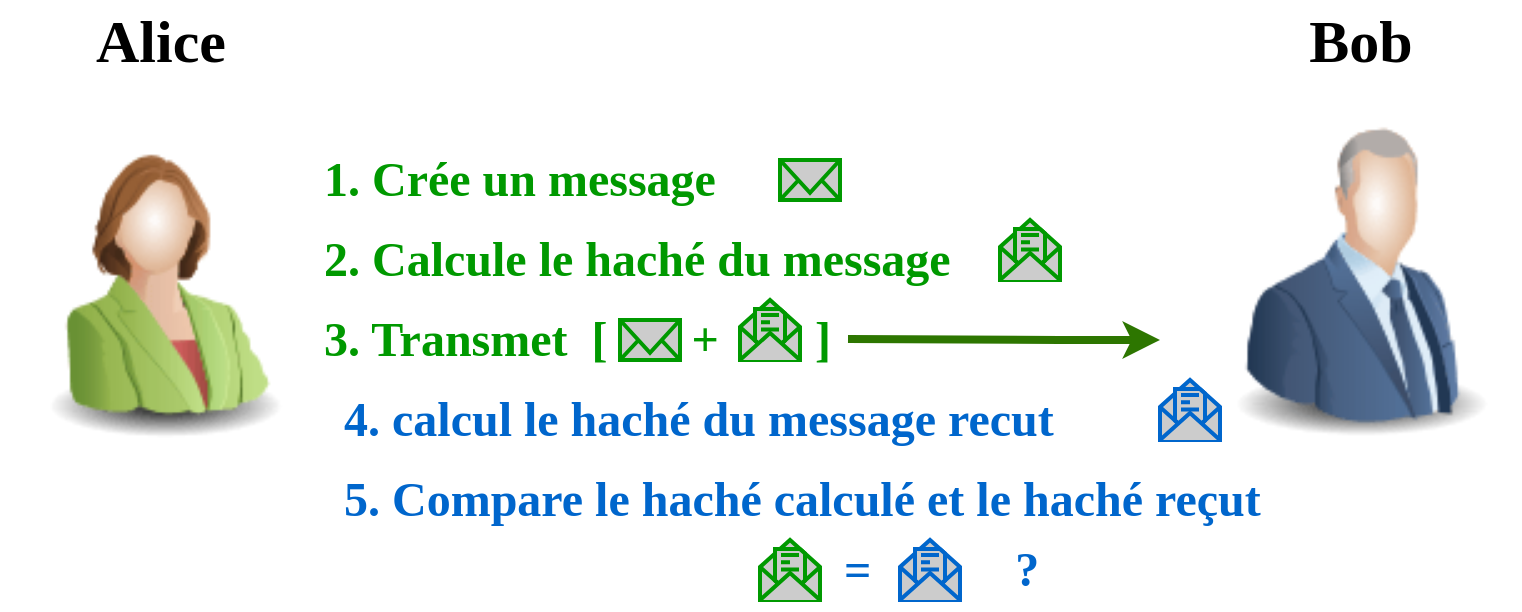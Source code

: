 <mxfile version="16.5.1" type="device"><diagram id="fbQ8B6MWZYH83MfFi5eM" name="Page-1"><mxGraphModel dx="1422" dy="870" grid="1" gridSize="10" guides="1" tooltips="1" connect="1" arrows="1" fold="1" page="1" pageScale="1" pageWidth="827" pageHeight="1169" math="0" shadow="0"><root><mxCell id="0"/><mxCell id="1" parent="0"/><mxCell id="SBAcGQad-fVCCSmcEYfm-1" value="" style="image;html=1;image=img/lib/clip_art/people/Suit_Woman_Green_128x128.png" parent="1" vertex="1"><mxGeometry x="40" y="320" width="160" height="160" as="geometry"/></mxCell><mxCell id="SBAcGQad-fVCCSmcEYfm-2" value="&lt;font color=&quot;#009900&quot;&gt;1. Crée un message&lt;/font&gt;" style="text;html=1;fontSize=24;fontStyle=1;verticalAlign=middle;align=left;fontFamily=Lucida Console;fontColor=#97D077;" parent="1" vertex="1"><mxGeometry x="200" y="330" width="250" height="40" as="geometry"/></mxCell><mxCell id="SBAcGQad-fVCCSmcEYfm-3" value="" style="image;html=1;image=img/lib/clip_art/people/Suit_Man_Blue_128x128.png;fontFamily=Lucida Console;fontSize=20;" parent="1" vertex="1"><mxGeometry x="640" y="320" width="160" height="160" as="geometry"/></mxCell><mxCell id="SBAcGQad-fVCCSmcEYfm-4" value="&lt;font color=&quot;#009900&quot;&gt;2. Calcule le haché du message&lt;/font&gt;" style="text;html=1;fontSize=24;fontStyle=1;verticalAlign=middle;align=left;fontFamily=Lucida Console;" parent="1" vertex="1"><mxGeometry x="200" y="370" width="130" height="40" as="geometry"/></mxCell><mxCell id="SBAcGQad-fVCCSmcEYfm-5" value="&lt;font color=&quot;#000000&quot; style=&quot;font-size: 30px&quot;&gt;Alice&lt;/font&gt;" style="text;strokeColor=none;fillColor=none;html=1;fontSize=24;fontStyle=1;verticalAlign=middle;align=center;fontFamily=Lucida Console;fontColor=#009900;" parent="1" vertex="1"><mxGeometry x="70" y="260" width="100" height="40" as="geometry"/></mxCell><mxCell id="SBAcGQad-fVCCSmcEYfm-6" value="&lt;font color=&quot;#000000&quot; style=&quot;font-size: 30px&quot;&gt;Bob&lt;/font&gt;" style="text;strokeColor=none;fillColor=none;html=1;fontSize=24;fontStyle=1;verticalAlign=middle;align=center;fontFamily=Lucida Console;fontColor=#009900;" parent="1" vertex="1"><mxGeometry x="670" y="260" width="100" height="40" as="geometry"/></mxCell><mxCell id="SBAcGQad-fVCCSmcEYfm-8" value="" style="html=1;verticalLabelPosition=bottom;align=center;labelBackgroundColor=#ffffff;verticalAlign=top;strokeWidth=2;strokeColor=#009900;shadow=0;dashed=0;shape=mxgraph.ios7.icons.mail;fontFamily=Lucida Console;fontSize=30;fontColor=#000000;fillColor=#CCCCCC;" parent="1" vertex="1"><mxGeometry x="430" y="340" width="30" height="20" as="geometry"/></mxCell><mxCell id="SBAcGQad-fVCCSmcEYfm-9" value="&lt;font color=&quot;#009900&quot;&gt;3. Transmet&amp;nbsp; [&amp;nbsp; &amp;nbsp; &amp;nbsp; &amp;nbsp;+&amp;nbsp; &amp;nbsp; &amp;nbsp; &amp;nbsp; ]&lt;br&gt;&lt;/font&gt;" style="text;html=1;fontSize=24;fontStyle=1;verticalAlign=middle;align=left;fontFamily=Lucida Console;" parent="1" vertex="1"><mxGeometry x="200" y="410" width="250" height="40" as="geometry"/></mxCell><mxCell id="SBAcGQad-fVCCSmcEYfm-16" value="" style="endArrow=classic;html=1;rounded=0;fontFamily=Lucida Console;fontSize=30;fontColor=#000000;strokeWidth=4;fillColor=#60a917;strokeColor=#2D7600;" parent="1" edge="1"><mxGeometry width="50" height="50" relative="1" as="geometry"><mxPoint x="464" y="429.5" as="sourcePoint"/><mxPoint x="620" y="430" as="targetPoint"/><Array as="points"><mxPoint x="570" y="430"/></Array></mxGeometry></mxCell><mxCell id="SBAcGQad-fVCCSmcEYfm-19" value="&lt;font color=&quot;#0066cc&quot;&gt;4. calcul le haché du message recut&lt;/font&gt;" style="text;html=1;fontSize=24;fontStyle=1;verticalAlign=middle;align=left;fontFamily=Lucida Console;fontColor=#97D077;" parent="1" vertex="1"><mxGeometry x="210" y="450" width="250" height="40" as="geometry"/></mxCell><mxCell id="q38JGG_81Twih7f3qL__-1" value="" style="html=1;verticalLabelPosition=bottom;align=center;labelBackgroundColor=#ffffff;verticalAlign=top;strokeWidth=2;strokeColor=#009900;shadow=0;dashed=0;shape=mxgraph.ios7.icons.envelope_(message);fontFamily=Lucida Console;fontSize=30;fontColor=#0066CC;fillColor=#CCCCCC;" vertex="1" parent="1"><mxGeometry x="540" y="370" width="30" height="30" as="geometry"/></mxCell><mxCell id="q38JGG_81Twih7f3qL__-3" value="" style="html=1;verticalLabelPosition=bottom;align=center;labelBackgroundColor=#ffffff;verticalAlign=top;strokeWidth=2;strokeColor=#009900;shadow=0;dashed=0;shape=mxgraph.ios7.icons.envelope_(message);fontFamily=Lucida Console;fontSize=30;fontColor=#0066CC;fillColor=#CCCCCC;" vertex="1" parent="1"><mxGeometry x="410" y="410" width="30" height="30" as="geometry"/></mxCell><mxCell id="q38JGG_81Twih7f3qL__-4" value="" style="html=1;verticalLabelPosition=bottom;align=center;labelBackgroundColor=#ffffff;verticalAlign=top;strokeWidth=2;strokeColor=#009900;shadow=0;dashed=0;shape=mxgraph.ios7.icons.mail;fontFamily=Lucida Console;fontSize=30;fontColor=#000000;fillColor=#CCCCCC;" vertex="1" parent="1"><mxGeometry x="350" y="420" width="30" height="20" as="geometry"/></mxCell><mxCell id="q38JGG_81Twih7f3qL__-5" value="" style="html=1;verticalLabelPosition=bottom;align=center;labelBackgroundColor=#ffffff;verticalAlign=top;strokeWidth=2;strokeColor=#0066CC;shadow=0;dashed=0;shape=mxgraph.ios7.icons.envelope_(message);fontFamily=Lucida Console;fontSize=30;fontColor=#0066CC;fillColor=#CCCCCC;" vertex="1" parent="1"><mxGeometry x="620" y="450" width="30" height="30" as="geometry"/></mxCell><mxCell id="q38JGG_81Twih7f3qL__-6" value="&lt;font color=&quot;#0066cc&quot;&gt;5. Compare le haché calculé et le haché reçut&lt;/font&gt;" style="text;html=1;fontSize=24;fontStyle=1;verticalAlign=middle;align=left;fontFamily=Lucida Console;fontColor=#97D077;" vertex="1" parent="1"><mxGeometry x="210" y="490" width="250" height="40" as="geometry"/></mxCell><mxCell id="q38JGG_81Twih7f3qL__-7" value="" style="html=1;verticalLabelPosition=bottom;align=center;labelBackgroundColor=#ffffff;verticalAlign=top;strokeWidth=2;strokeColor=#009900;shadow=0;dashed=0;shape=mxgraph.ios7.icons.envelope_(message);fontFamily=Lucida Console;fontSize=30;fontColor=#0066CC;fillColor=#CCCCCC;" vertex="1" parent="1"><mxGeometry x="420" y="530" width="30" height="30" as="geometry"/></mxCell><mxCell id="q38JGG_81Twih7f3qL__-8" value="" style="html=1;verticalLabelPosition=bottom;align=center;labelBackgroundColor=#ffffff;verticalAlign=top;strokeWidth=2;strokeColor=#0066CC;shadow=0;dashed=0;shape=mxgraph.ios7.icons.envelope_(message);fontFamily=Lucida Console;fontSize=30;fontColor=#0066CC;fillColor=#CCCCCC;" vertex="1" parent="1"><mxGeometry x="490" y="530" width="30" height="30" as="geometry"/></mxCell><mxCell id="q38JGG_81Twih7f3qL__-9" value="&lt;font color=&quot;#0066cc&quot;&gt;=&amp;nbsp; &amp;nbsp; &amp;nbsp; &amp;nbsp; &amp;nbsp; &amp;nbsp; ?&amp;nbsp;&lt;/font&gt;" style="text;html=1;fontSize=24;fontStyle=1;verticalAlign=middle;align=left;fontFamily=Lucida Console;fontColor=#97D077;" vertex="1" parent="1"><mxGeometry x="460" y="525" width="250" height="40" as="geometry"/></mxCell></root></mxGraphModel></diagram></mxfile>